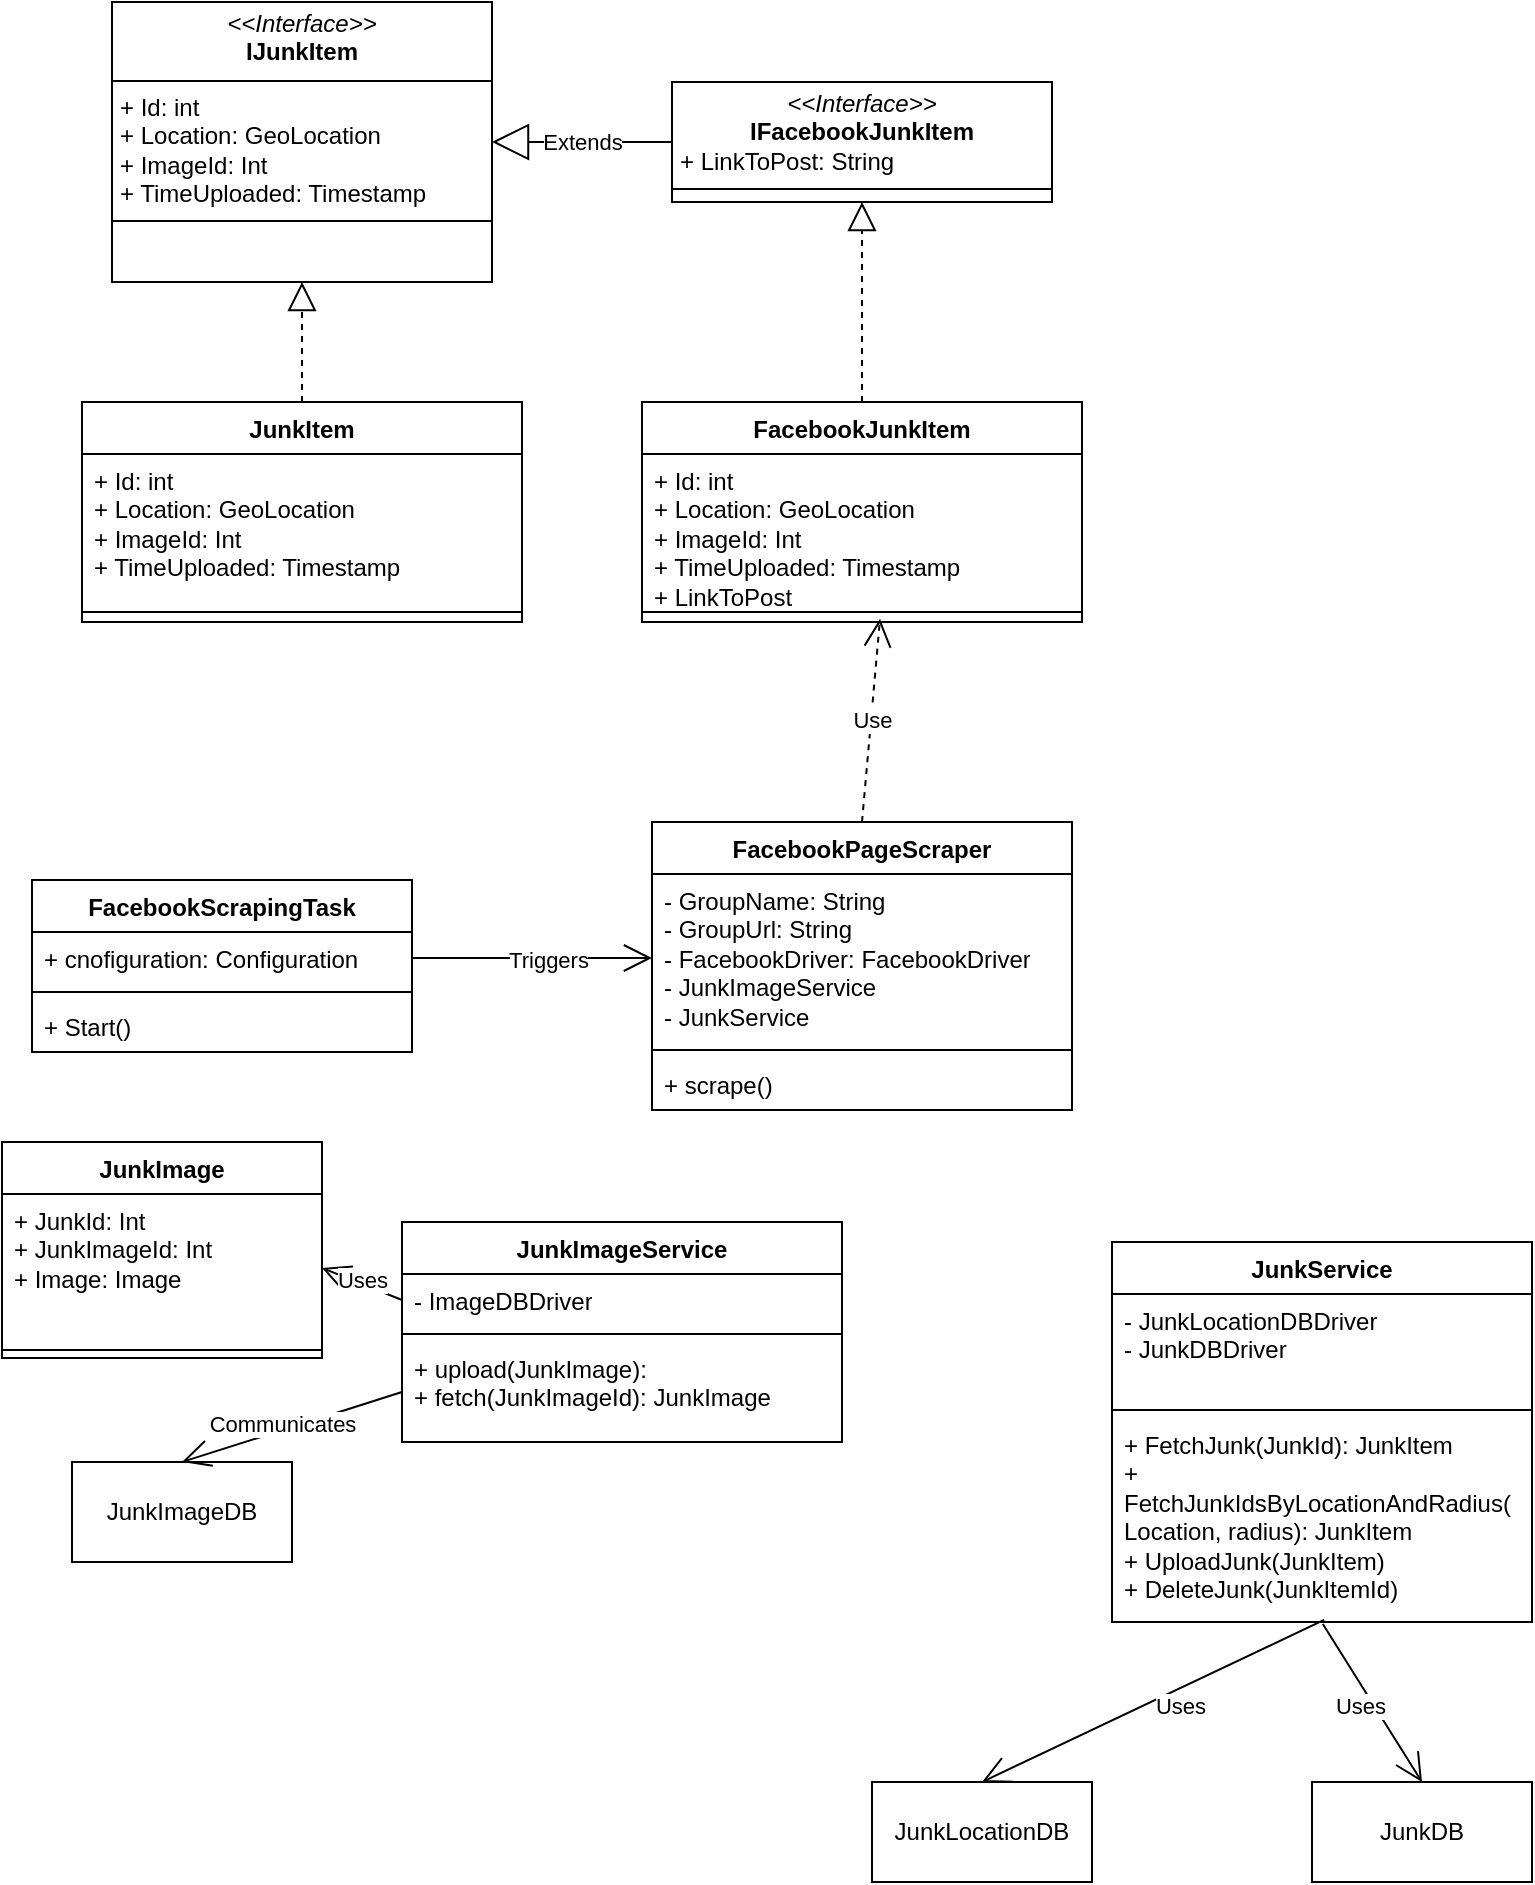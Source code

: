 <mxfile version="26.1.1">
  <diagram name="UML Class Diagram" id="1">
    <mxGraphModel dx="1020" dy="542" grid="1" gridSize="10" guides="1" tooltips="1" connect="1" arrows="1" fold="1" page="1" pageScale="1" pageWidth="850" pageHeight="1100" math="0" shadow="0">
      <root>
        <mxCell id="0" />
        <mxCell id="1" parent="0" />
        <mxCell id="yKtkN7cWy1AgAnMmcuWU-26" value="JunkItem" style="swimlane;fontStyle=1;align=center;verticalAlign=top;childLayout=stackLayout;horizontal=1;startSize=26;horizontalStack=0;resizeParent=1;resizeParentMax=0;resizeLast=0;collapsible=1;marginBottom=0;whiteSpace=wrap;html=1;" vertex="1" parent="1">
          <mxGeometry x="75" y="410" width="220" height="110" as="geometry" />
        </mxCell>
        <mxCell id="yKtkN7cWy1AgAnMmcuWU-27" value="+ Id: int&lt;div&gt;+ Location: GeoLocation&lt;/div&gt;&lt;div&gt;+ ImageId: Int&lt;/div&gt;&lt;div&gt;+ TimeUploaded: Timestamp&lt;/div&gt;" style="text;strokeColor=none;fillColor=none;align=left;verticalAlign=top;spacingLeft=4;spacingRight=4;overflow=hidden;rotatable=0;points=[[0,0.5],[1,0.5]];portConstraint=eastwest;whiteSpace=wrap;html=1;" vertex="1" parent="yKtkN7cWy1AgAnMmcuWU-26">
          <mxGeometry y="26" width="220" height="74" as="geometry" />
        </mxCell>
        <mxCell id="yKtkN7cWy1AgAnMmcuWU-28" value="" style="line;strokeWidth=1;fillColor=none;align=left;verticalAlign=middle;spacingTop=-1;spacingLeft=3;spacingRight=3;rotatable=0;labelPosition=right;points=[];portConstraint=eastwest;strokeColor=inherit;" vertex="1" parent="yKtkN7cWy1AgAnMmcuWU-26">
          <mxGeometry y="100" width="220" height="10" as="geometry" />
        </mxCell>
        <mxCell id="yKtkN7cWy1AgAnMmcuWU-30" value="&lt;p style=&quot;margin:0px;margin-top:4px;text-align:center;&quot;&gt;&lt;i&gt;&amp;lt;&amp;lt;Interface&amp;gt;&amp;gt;&lt;/i&gt;&lt;br&gt;&lt;b&gt;IJunkItem&lt;/b&gt;&lt;/p&gt;&lt;hr size=&quot;1&quot; style=&quot;border-style:solid;&quot;&gt;&lt;p style=&quot;margin:0px;margin-left:4px;&quot;&gt;+ Id: int&lt;br&gt;+ Location: GeoLocation&lt;/p&gt;&lt;p style=&quot;margin:0px;margin-left:4px;&quot;&gt;+ ImageId: Int&lt;/p&gt;&lt;p style=&quot;margin:0px;margin-left:4px;&quot;&gt;+ TimeUploaded: Timestamp&lt;/p&gt;&lt;hr size=&quot;1&quot; style=&quot;border-style:solid;&quot;&gt;&lt;p style=&quot;margin:0px;margin-left:4px;&quot;&gt;&lt;br&gt;&lt;/p&gt;" style="verticalAlign=top;align=left;overflow=fill;html=1;whiteSpace=wrap;" vertex="1" parent="1">
          <mxGeometry x="90" y="210" width="190" height="140" as="geometry" />
        </mxCell>
        <mxCell id="yKtkN7cWy1AgAnMmcuWU-34" value="" style="endArrow=block;dashed=1;endFill=0;endSize=12;html=1;rounded=0;exitX=0.5;exitY=0;exitDx=0;exitDy=0;entryX=0.5;entryY=1;entryDx=0;entryDy=0;" edge="1" parent="1" source="yKtkN7cWy1AgAnMmcuWU-26" target="yKtkN7cWy1AgAnMmcuWU-30">
          <mxGeometry width="160" relative="1" as="geometry">
            <mxPoint x="340" y="480" as="sourcePoint" />
            <mxPoint x="500" y="480" as="targetPoint" />
          </mxGeometry>
        </mxCell>
        <mxCell id="yKtkN7cWy1AgAnMmcuWU-35" value="FacebookJunkItem" style="swimlane;fontStyle=1;align=center;verticalAlign=top;childLayout=stackLayout;horizontal=1;startSize=26;horizontalStack=0;resizeParent=1;resizeParentMax=0;resizeLast=0;collapsible=1;marginBottom=0;whiteSpace=wrap;html=1;" vertex="1" parent="1">
          <mxGeometry x="355" y="410" width="220" height="110" as="geometry" />
        </mxCell>
        <mxCell id="yKtkN7cWy1AgAnMmcuWU-36" value="+ Id: int&lt;div&gt;+ Location: GeoLocation&lt;/div&gt;&lt;div&gt;+ ImageId: Int&lt;/div&gt;&lt;div&gt;+ TimeUploaded: Timestamp&lt;/div&gt;&lt;div&gt;+ LinkToPost&lt;/div&gt;" style="text;strokeColor=none;fillColor=none;align=left;verticalAlign=top;spacingLeft=4;spacingRight=4;overflow=hidden;rotatable=0;points=[[0,0.5],[1,0.5]];portConstraint=eastwest;whiteSpace=wrap;html=1;" vertex="1" parent="yKtkN7cWy1AgAnMmcuWU-35">
          <mxGeometry y="26" width="220" height="74" as="geometry" />
        </mxCell>
        <mxCell id="yKtkN7cWy1AgAnMmcuWU-37" value="" style="line;strokeWidth=1;fillColor=none;align=left;verticalAlign=middle;spacingTop=-1;spacingLeft=3;spacingRight=3;rotatable=0;labelPosition=right;points=[];portConstraint=eastwest;strokeColor=inherit;" vertex="1" parent="yKtkN7cWy1AgAnMmcuWU-35">
          <mxGeometry y="100" width="220" height="10" as="geometry" />
        </mxCell>
        <mxCell id="yKtkN7cWy1AgAnMmcuWU-38" value="&lt;p style=&quot;margin:0px;margin-top:4px;text-align:center;&quot;&gt;&lt;i&gt;&amp;lt;&amp;lt;Interface&amp;gt;&amp;gt;&lt;/i&gt;&lt;br&gt;&lt;b&gt;IFacebookJunkItem&lt;/b&gt;&lt;/p&gt;&lt;p style=&quot;margin:0px;margin-left:4px;&quot;&gt;+ LinkToPost: String&lt;/p&gt;&lt;hr size=&quot;1&quot; style=&quot;border-style:solid;&quot;&gt;&lt;p style=&quot;margin:0px;margin-left:4px;&quot;&gt;&lt;br&gt;&lt;/p&gt;" style="verticalAlign=top;align=left;overflow=fill;html=1;whiteSpace=wrap;" vertex="1" parent="1">
          <mxGeometry x="370" y="250" width="190" height="60" as="geometry" />
        </mxCell>
        <mxCell id="yKtkN7cWy1AgAnMmcuWU-39" value="Extends" style="endArrow=block;endSize=16;endFill=0;html=1;rounded=0;entryX=1;entryY=0.5;entryDx=0;entryDy=0;exitX=0;exitY=0.5;exitDx=0;exitDy=0;" edge="1" parent="1" source="yKtkN7cWy1AgAnMmcuWU-38" target="yKtkN7cWy1AgAnMmcuWU-30">
          <mxGeometry width="160" relative="1" as="geometry">
            <mxPoint x="340" y="480" as="sourcePoint" />
            <mxPoint x="500" y="480" as="targetPoint" />
          </mxGeometry>
        </mxCell>
        <mxCell id="yKtkN7cWy1AgAnMmcuWU-40" value="" style="endArrow=block;dashed=1;endFill=0;endSize=12;html=1;rounded=0;entryX=0.5;entryY=1;entryDx=0;entryDy=0;exitX=0.5;exitY=0;exitDx=0;exitDy=0;" edge="1" parent="1" source="yKtkN7cWy1AgAnMmcuWU-35" target="yKtkN7cWy1AgAnMmcuWU-38">
          <mxGeometry width="160" relative="1" as="geometry">
            <mxPoint x="340" y="480" as="sourcePoint" />
            <mxPoint x="500" y="480" as="targetPoint" />
          </mxGeometry>
        </mxCell>
        <mxCell id="yKtkN7cWy1AgAnMmcuWU-54" value="JunkDB" style="html=1;whiteSpace=wrap;" vertex="1" parent="1">
          <mxGeometry x="690" y="1100" width="110" height="50" as="geometry" />
        </mxCell>
        <mxCell id="yKtkN7cWy1AgAnMmcuWU-55" value="JunkLocationDB" style="html=1;whiteSpace=wrap;" vertex="1" parent="1">
          <mxGeometry x="470" y="1100" width="110" height="50" as="geometry" />
        </mxCell>
        <mxCell id="yKtkN7cWy1AgAnMmcuWU-56" value="JunkImageDB" style="html=1;whiteSpace=wrap;" vertex="1" parent="1">
          <mxGeometry x="70" y="940" width="110" height="50" as="geometry" />
        </mxCell>
        <mxCell id="yKtkN7cWy1AgAnMmcuWU-57" value="FacebookScrapingTask" style="swimlane;fontStyle=1;align=center;verticalAlign=top;childLayout=stackLayout;horizontal=1;startSize=26;horizontalStack=0;resizeParent=1;resizeParentMax=0;resizeLast=0;collapsible=1;marginBottom=0;whiteSpace=wrap;html=1;" vertex="1" parent="1">
          <mxGeometry x="50" y="649" width="190" height="86" as="geometry" />
        </mxCell>
        <mxCell id="yKtkN7cWy1AgAnMmcuWU-58" value="+ cnofiguration: Configuration" style="text;strokeColor=none;fillColor=none;align=left;verticalAlign=top;spacingLeft=4;spacingRight=4;overflow=hidden;rotatable=0;points=[[0,0.5],[1,0.5]];portConstraint=eastwest;whiteSpace=wrap;html=1;" vertex="1" parent="yKtkN7cWy1AgAnMmcuWU-57">
          <mxGeometry y="26" width="190" height="26" as="geometry" />
        </mxCell>
        <mxCell id="yKtkN7cWy1AgAnMmcuWU-59" value="" style="line;strokeWidth=1;fillColor=none;align=left;verticalAlign=middle;spacingTop=-1;spacingLeft=3;spacingRight=3;rotatable=0;labelPosition=right;points=[];portConstraint=eastwest;strokeColor=inherit;" vertex="1" parent="yKtkN7cWy1AgAnMmcuWU-57">
          <mxGeometry y="52" width="190" height="8" as="geometry" />
        </mxCell>
        <mxCell id="yKtkN7cWy1AgAnMmcuWU-60" value="+ Start()" style="text;strokeColor=none;fillColor=none;align=left;verticalAlign=top;spacingLeft=4;spacingRight=4;overflow=hidden;rotatable=0;points=[[0,0.5],[1,0.5]];portConstraint=eastwest;whiteSpace=wrap;html=1;" vertex="1" parent="yKtkN7cWy1AgAnMmcuWU-57">
          <mxGeometry y="60" width="190" height="26" as="geometry" />
        </mxCell>
        <mxCell id="yKtkN7cWy1AgAnMmcuWU-61" value="FacebookPageScraper" style="swimlane;fontStyle=1;align=center;verticalAlign=top;childLayout=stackLayout;horizontal=1;startSize=26;horizontalStack=0;resizeParent=1;resizeParentMax=0;resizeLast=0;collapsible=1;marginBottom=0;whiteSpace=wrap;html=1;" vertex="1" parent="1">
          <mxGeometry x="360" y="620" width="210" height="144" as="geometry" />
        </mxCell>
        <mxCell id="yKtkN7cWy1AgAnMmcuWU-62" value="- GroupName: String&lt;div&gt;- GroupUrl: String&lt;/div&gt;&lt;div&gt;- FacebookDriver: FacebookDriver&lt;/div&gt;&lt;div&gt;- JunkImageService&lt;/div&gt;&lt;div&gt;- JunkService&lt;/div&gt;" style="text;strokeColor=none;fillColor=none;align=left;verticalAlign=top;spacingLeft=4;spacingRight=4;overflow=hidden;rotatable=0;points=[[0,0.5],[1,0.5]];portConstraint=eastwest;whiteSpace=wrap;html=1;" vertex="1" parent="yKtkN7cWy1AgAnMmcuWU-61">
          <mxGeometry y="26" width="210" height="84" as="geometry" />
        </mxCell>
        <mxCell id="yKtkN7cWy1AgAnMmcuWU-63" value="" style="line;strokeWidth=1;fillColor=none;align=left;verticalAlign=middle;spacingTop=-1;spacingLeft=3;spacingRight=3;rotatable=0;labelPosition=right;points=[];portConstraint=eastwest;strokeColor=inherit;" vertex="1" parent="yKtkN7cWy1AgAnMmcuWU-61">
          <mxGeometry y="110" width="210" height="8" as="geometry" />
        </mxCell>
        <mxCell id="yKtkN7cWy1AgAnMmcuWU-64" value="+ scrape()" style="text;strokeColor=none;fillColor=none;align=left;verticalAlign=top;spacingLeft=4;spacingRight=4;overflow=hidden;rotatable=0;points=[[0,0.5],[1,0.5]];portConstraint=eastwest;whiteSpace=wrap;html=1;" vertex="1" parent="yKtkN7cWy1AgAnMmcuWU-61">
          <mxGeometry y="118" width="210" height="26" as="geometry" />
        </mxCell>
        <mxCell id="yKtkN7cWy1AgAnMmcuWU-67" value="Use" style="endArrow=open;endSize=12;dashed=1;html=1;rounded=0;exitX=0.5;exitY=0;exitDx=0;exitDy=0;entryX=0.541;entryY=0.833;entryDx=0;entryDy=0;entryPerimeter=0;" edge="1" parent="1" source="yKtkN7cWy1AgAnMmcuWU-61" target="yKtkN7cWy1AgAnMmcuWU-37">
          <mxGeometry width="160" relative="1" as="geometry">
            <mxPoint x="340" y="580" as="sourcePoint" />
            <mxPoint x="500" y="580" as="targetPoint" />
          </mxGeometry>
        </mxCell>
        <mxCell id="yKtkN7cWy1AgAnMmcuWU-69" value="" style="endArrow=open;endFill=1;endSize=12;html=1;rounded=0;exitX=1;exitY=0.5;exitDx=0;exitDy=0;entryX=0;entryY=0.5;entryDx=0;entryDy=0;" edge="1" parent="1" source="yKtkN7cWy1AgAnMmcuWU-58" target="yKtkN7cWy1AgAnMmcuWU-62">
          <mxGeometry width="160" relative="1" as="geometry">
            <mxPoint x="340" y="580" as="sourcePoint" />
            <mxPoint x="500" y="580" as="targetPoint" />
          </mxGeometry>
        </mxCell>
        <mxCell id="yKtkN7cWy1AgAnMmcuWU-70" value="Triggers" style="edgeLabel;html=1;align=center;verticalAlign=middle;resizable=0;points=[];" vertex="1" connectable="0" parent="yKtkN7cWy1AgAnMmcuWU-69">
          <mxGeometry x="0.133" y="-1" relative="1" as="geometry">
            <mxPoint as="offset" />
          </mxGeometry>
        </mxCell>
        <mxCell id="yKtkN7cWy1AgAnMmcuWU-72" value="JunkService" style="swimlane;fontStyle=1;align=center;verticalAlign=top;childLayout=stackLayout;horizontal=1;startSize=26;horizontalStack=0;resizeParent=1;resizeParentMax=0;resizeLast=0;collapsible=1;marginBottom=0;whiteSpace=wrap;html=1;" vertex="1" parent="1">
          <mxGeometry x="590" y="830" width="210" height="190" as="geometry" />
        </mxCell>
        <mxCell id="yKtkN7cWy1AgAnMmcuWU-73" value="- JunkLocationDBDriver&lt;div&gt;- JunkDBDriver&lt;/div&gt;" style="text;strokeColor=none;fillColor=none;align=left;verticalAlign=top;spacingLeft=4;spacingRight=4;overflow=hidden;rotatable=0;points=[[0,0.5],[1,0.5]];portConstraint=eastwest;whiteSpace=wrap;html=1;" vertex="1" parent="yKtkN7cWy1AgAnMmcuWU-72">
          <mxGeometry y="26" width="210" height="54" as="geometry" />
        </mxCell>
        <mxCell id="yKtkN7cWy1AgAnMmcuWU-74" value="" style="line;strokeWidth=1;fillColor=none;align=left;verticalAlign=middle;spacingTop=-1;spacingLeft=3;spacingRight=3;rotatable=0;labelPosition=right;points=[];portConstraint=eastwest;strokeColor=inherit;" vertex="1" parent="yKtkN7cWy1AgAnMmcuWU-72">
          <mxGeometry y="80" width="210" height="8" as="geometry" />
        </mxCell>
        <mxCell id="yKtkN7cWy1AgAnMmcuWU-75" value="+ FetchJunk(JunkId): JunkItem&lt;div&gt;+ FetchJunkIdsByLocationAndRadius(&lt;/div&gt;&lt;div&gt;Location, radius): JunkItem&lt;/div&gt;&lt;div&gt;+ UploadJunk(JunkItem)&lt;/div&gt;&lt;div&gt;+ DeleteJunk(JunkItemId)&lt;/div&gt;" style="text;strokeColor=none;fillColor=none;align=left;verticalAlign=top;spacingLeft=4;spacingRight=4;overflow=hidden;rotatable=0;points=[[0,0.5],[1,0.5]];portConstraint=eastwest;whiteSpace=wrap;html=1;" vertex="1" parent="yKtkN7cWy1AgAnMmcuWU-72">
          <mxGeometry y="88" width="210" height="102" as="geometry" />
        </mxCell>
        <mxCell id="yKtkN7cWy1AgAnMmcuWU-76" value="JunkImageService&lt;div&gt;&lt;br&gt;&lt;/div&gt;" style="swimlane;fontStyle=1;align=center;verticalAlign=top;childLayout=stackLayout;horizontal=1;startSize=26;horizontalStack=0;resizeParent=1;resizeParentMax=0;resizeLast=0;collapsible=1;marginBottom=0;whiteSpace=wrap;html=1;" vertex="1" parent="1">
          <mxGeometry x="235" y="820" width="220" height="110" as="geometry" />
        </mxCell>
        <mxCell id="yKtkN7cWy1AgAnMmcuWU-77" value="- ImageDBDriver" style="text;strokeColor=none;fillColor=none;align=left;verticalAlign=top;spacingLeft=4;spacingRight=4;overflow=hidden;rotatable=0;points=[[0,0.5],[1,0.5]];portConstraint=eastwest;whiteSpace=wrap;html=1;" vertex="1" parent="yKtkN7cWy1AgAnMmcuWU-76">
          <mxGeometry y="26" width="220" height="26" as="geometry" />
        </mxCell>
        <mxCell id="yKtkN7cWy1AgAnMmcuWU-78" value="" style="line;strokeWidth=1;fillColor=none;align=left;verticalAlign=middle;spacingTop=-1;spacingLeft=3;spacingRight=3;rotatable=0;labelPosition=right;points=[];portConstraint=eastwest;strokeColor=inherit;" vertex="1" parent="yKtkN7cWy1AgAnMmcuWU-76">
          <mxGeometry y="52" width="220" height="8" as="geometry" />
        </mxCell>
        <mxCell id="yKtkN7cWy1AgAnMmcuWU-79" value="+ upload(JunkImage):&lt;div&gt;+ fetch(JunkImageId): JunkImage&lt;/div&gt;" style="text;strokeColor=none;fillColor=none;align=left;verticalAlign=top;spacingLeft=4;spacingRight=4;overflow=hidden;rotatable=0;points=[[0,0.5],[1,0.5]];portConstraint=eastwest;whiteSpace=wrap;html=1;" vertex="1" parent="yKtkN7cWy1AgAnMmcuWU-76">
          <mxGeometry y="60" width="220" height="50" as="geometry" />
        </mxCell>
        <mxCell id="yKtkN7cWy1AgAnMmcuWU-80" value="JunkImage" style="swimlane;fontStyle=1;align=center;verticalAlign=top;childLayout=stackLayout;horizontal=1;startSize=26;horizontalStack=0;resizeParent=1;resizeParentMax=0;resizeLast=0;collapsible=1;marginBottom=0;whiteSpace=wrap;html=1;" vertex="1" parent="1">
          <mxGeometry x="35" y="780" width="160" height="108" as="geometry" />
        </mxCell>
        <mxCell id="yKtkN7cWy1AgAnMmcuWU-81" value="+ JunkId: Int&lt;div&gt;+ JunkImageId: Int&lt;/div&gt;&lt;div&gt;+ Image: Image&lt;/div&gt;" style="text;strokeColor=none;fillColor=none;align=left;verticalAlign=top;spacingLeft=4;spacingRight=4;overflow=hidden;rotatable=0;points=[[0,0.5],[1,0.5]];portConstraint=eastwest;whiteSpace=wrap;html=1;" vertex="1" parent="yKtkN7cWy1AgAnMmcuWU-80">
          <mxGeometry y="26" width="160" height="74" as="geometry" />
        </mxCell>
        <mxCell id="yKtkN7cWy1AgAnMmcuWU-82" value="" style="line;strokeWidth=1;fillColor=none;align=left;verticalAlign=middle;spacingTop=-1;spacingLeft=3;spacingRight=3;rotatable=0;labelPosition=right;points=[];portConstraint=eastwest;strokeColor=inherit;" vertex="1" parent="yKtkN7cWy1AgAnMmcuWU-80">
          <mxGeometry y="100" width="160" height="8" as="geometry" />
        </mxCell>
        <mxCell id="yKtkN7cWy1AgAnMmcuWU-84" value="" style="endArrow=open;endFill=1;endSize=12;html=1;rounded=0;entryX=1;entryY=0.5;entryDx=0;entryDy=0;exitX=0;exitY=0.5;exitDx=0;exitDy=0;" edge="1" parent="1" source="yKtkN7cWy1AgAnMmcuWU-77" target="yKtkN7cWy1AgAnMmcuWU-81">
          <mxGeometry width="160" relative="1" as="geometry">
            <mxPoint x="340" y="980" as="sourcePoint" />
            <mxPoint x="500" y="980" as="targetPoint" />
          </mxGeometry>
        </mxCell>
        <mxCell id="yKtkN7cWy1AgAnMmcuWU-85" value="Uses" style="edgeLabel;html=1;align=center;verticalAlign=middle;resizable=0;points=[];" vertex="1" connectable="0" parent="yKtkN7cWy1AgAnMmcuWU-84">
          <mxGeometry x="0.035" y="-2" relative="1" as="geometry">
            <mxPoint as="offset" />
          </mxGeometry>
        </mxCell>
        <mxCell id="yKtkN7cWy1AgAnMmcuWU-86" value="" style="endArrow=open;endFill=1;endSize=12;html=1;rounded=0;exitX=0;exitY=0.5;exitDx=0;exitDy=0;entryX=0.5;entryY=0;entryDx=0;entryDy=0;" edge="1" parent="1" source="yKtkN7cWy1AgAnMmcuWU-79" target="yKtkN7cWy1AgAnMmcuWU-56">
          <mxGeometry width="160" relative="1" as="geometry">
            <mxPoint x="340" y="1080" as="sourcePoint" />
            <mxPoint x="500" y="1080" as="targetPoint" />
          </mxGeometry>
        </mxCell>
        <mxCell id="yKtkN7cWy1AgAnMmcuWU-87" value="Communicates" style="edgeLabel;html=1;align=center;verticalAlign=middle;resizable=0;points=[];" vertex="1" connectable="0" parent="yKtkN7cWy1AgAnMmcuWU-86">
          <mxGeometry x="0.078" y="-3" relative="1" as="geometry">
            <mxPoint as="offset" />
          </mxGeometry>
        </mxCell>
        <mxCell id="yKtkN7cWy1AgAnMmcuWU-88" value="" style="endArrow=open;endFill=1;endSize=12;html=1;rounded=0;exitX=0.505;exitY=0.99;exitDx=0;exitDy=0;exitPerimeter=0;entryX=0.5;entryY=0;entryDx=0;entryDy=0;" edge="1" parent="1" source="yKtkN7cWy1AgAnMmcuWU-75" target="yKtkN7cWy1AgAnMmcuWU-55">
          <mxGeometry width="160" relative="1" as="geometry">
            <mxPoint x="340" y="1080" as="sourcePoint" />
            <mxPoint x="500" y="1080" as="targetPoint" />
          </mxGeometry>
        </mxCell>
        <mxCell id="yKtkN7cWy1AgAnMmcuWU-91" value="Uses" style="edgeLabel;html=1;align=center;verticalAlign=middle;resizable=0;points=[];" vertex="1" connectable="0" parent="yKtkN7cWy1AgAnMmcuWU-88">
          <mxGeometry x="-0.117" y="8" relative="1" as="geometry">
            <mxPoint as="offset" />
          </mxGeometry>
        </mxCell>
        <mxCell id="yKtkN7cWy1AgAnMmcuWU-89" value="" style="endArrow=open;endFill=1;endSize=12;html=1;rounded=0;exitX=0.502;exitY=1.01;exitDx=0;exitDy=0;exitPerimeter=0;entryX=0.5;entryY=0;entryDx=0;entryDy=0;" edge="1" parent="1" source="yKtkN7cWy1AgAnMmcuWU-75" target="yKtkN7cWy1AgAnMmcuWU-54">
          <mxGeometry width="160" relative="1" as="geometry">
            <mxPoint x="540" y="1040" as="sourcePoint" />
            <mxPoint x="700" y="1040" as="targetPoint" />
          </mxGeometry>
        </mxCell>
        <mxCell id="yKtkN7cWy1AgAnMmcuWU-90" value="Uses" style="edgeLabel;html=1;align=center;verticalAlign=middle;resizable=0;points=[];" vertex="1" connectable="0" parent="yKtkN7cWy1AgAnMmcuWU-89">
          <mxGeometry x="-0.044" y="-6" relative="1" as="geometry">
            <mxPoint as="offset" />
          </mxGeometry>
        </mxCell>
      </root>
    </mxGraphModel>
  </diagram>
</mxfile>
